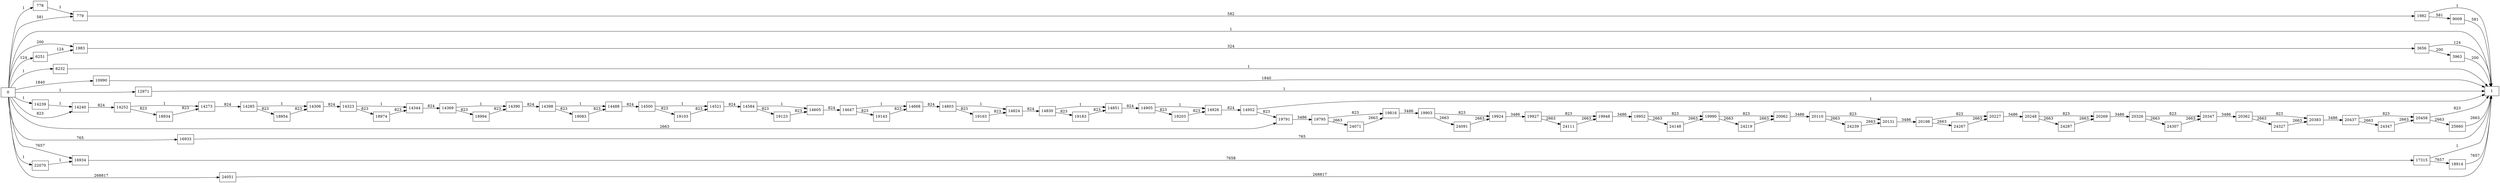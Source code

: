 digraph {
	graph [rankdir=LR]
	node [shape=rectangle]
	778 -> 779 [label=1]
	779 -> 1982 [label=582]
	1982 -> 1 [label=1]
	1982 -> 9009 [label=581]
	1983 -> 3656 [label=324]
	3656 -> 1 [label=124]
	3656 -> 3963 [label=200]
	3963 -> 1 [label=200]
	6251 -> 1983 [label=124]
	8232 -> 1 [label=1]
	9009 -> 1 [label=581]
	10990 -> 1 [label=1840]
	12971 -> 1 [label=1]
	14239 -> 14240 [label=1]
	14240 -> 14252 [label=824]
	14252 -> 14273 [label=1]
	14252 -> 18934 [label=823]
	14273 -> 14285 [label=824]
	14285 -> 14306 [label=1]
	14285 -> 18954 [label=823]
	14306 -> 14323 [label=824]
	14323 -> 14344 [label=1]
	14323 -> 18974 [label=823]
	14344 -> 14369 [label=824]
	14369 -> 14390 [label=1]
	14369 -> 18994 [label=823]
	14390 -> 14398 [label=824]
	14398 -> 14488 [label=1]
	14398 -> 19083 [label=823]
	14488 -> 14500 [label=824]
	14500 -> 14521 [label=1]
	14500 -> 19103 [label=823]
	14521 -> 14584 [label=824]
	14584 -> 14605 [label=1]
	14584 -> 19123 [label=823]
	14605 -> 14647 [label=824]
	14647 -> 14668 [label=1]
	14647 -> 19143 [label=823]
	14668 -> 14803 [label=824]
	14803 -> 14824 [label=1]
	14803 -> 19163 [label=823]
	14824 -> 14830 [label=824]
	14830 -> 14851 [label=1]
	14830 -> 19183 [label=823]
	14851 -> 14905 [label=824]
	14905 -> 14926 [label=1]
	14905 -> 19203 [label=823]
	14926 -> 14952 [label=824]
	14952 -> 1 [label=1]
	14952 -> 19791 [label=823]
	16933 -> 1 [label=765]
	16934 -> 17315 [label=7658]
	17315 -> 1 [label=1]
	17315 -> 18914 [label=7657]
	18914 -> 1 [label=7657]
	18934 -> 14273 [label=823]
	18954 -> 14306 [label=823]
	18974 -> 14344 [label=823]
	18994 -> 14390 [label=823]
	19083 -> 14488 [label=823]
	19103 -> 14521 [label=823]
	19123 -> 14605 [label=823]
	19143 -> 14668 [label=823]
	19163 -> 14824 [label=823]
	19183 -> 14851 [label=823]
	19203 -> 14926 [label=823]
	19791 -> 19795 [label=3486]
	19795 -> 19816 [label=823]
	19795 -> 24071 [label=2663]
	19816 -> 19903 [label=3486]
	19903 -> 19924 [label=823]
	19903 -> 24091 [label=2663]
	19924 -> 19927 [label=3486]
	19927 -> 19948 [label=823]
	19927 -> 24111 [label=2663]
	19948 -> 19952 [label=3486]
	19952 -> 19990 [label=823]
	19952 -> 24148 [label=2663]
	19990 -> 20062 [label=823]
	19990 -> 24219 [label=2663]
	20062 -> 20110 [label=3486]
	20110 -> 20131 [label=823]
	20110 -> 24239 [label=2663]
	20131 -> 20198 [label=3486]
	20198 -> 20227 [label=823]
	20198 -> 24267 [label=2663]
	20227 -> 20248 [label=3486]
	20248 -> 20269 [label=823]
	20248 -> 24287 [label=2663]
	20269 -> 20326 [label=3486]
	20326 -> 20347 [label=823]
	20326 -> 24307 [label=2663]
	20347 -> 20362 [label=3486]
	20362 -> 20383 [label=823]
	20362 -> 24327 [label=2663]
	20383 -> 20437 [label=3486]
	20437 -> 20458 [label=823]
	20437 -> 24347 [label=2663]
	20458 -> 1 [label=823]
	20458 -> 25660 [label=2663]
	22070 -> 16934 [label=1]
	24051 -> 1 [label=268817]
	24071 -> 19816 [label=2663]
	24091 -> 19924 [label=2663]
	24111 -> 19948 [label=2663]
	24148 -> 19990 [label=2663]
	24219 -> 20062 [label=2663]
	24239 -> 20131 [label=2663]
	24267 -> 20227 [label=2663]
	24287 -> 20269 [label=2663]
	24307 -> 20347 [label=2663]
	24327 -> 20383 [label=2663]
	24347 -> 20458 [label=2663]
	25660 -> 1 [label=2663]
	0 -> 1983 [label=200]
	0 -> 779 [label=581]
	0 -> 16934 [label=7657]
	0 -> 14240 [label=823]
	0 -> 19791 [label=2663]
	0 -> 778 [label=1]
	0 -> 1 [label=1]
	0 -> 6251 [label=124]
	0 -> 8232 [label=1]
	0 -> 10990 [label=1840]
	0 -> 12971 [label=1]
	0 -> 14239 [label=1]
	0 -> 16933 [label=765]
	0 -> 22070 [label=1]
	0 -> 24051 [label=268817]
}
